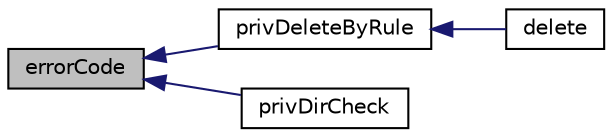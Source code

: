 digraph "errorCode"
{
  edge [fontname="Helvetica",fontsize="10",labelfontname="Helvetica",labelfontsize="10"];
  node [fontname="Helvetica",fontsize="10",shape=record];
  rankdir="LR";
  Node44 [label="errorCode",height=0.2,width=0.4,color="black", fillcolor="grey75", style="filled", fontcolor="black"];
  Node44 -> Node45 [dir="back",color="midnightblue",fontsize="10",style="solid",fontname="Helvetica"];
  Node45 [label="privDeleteByRule",height=0.2,width=0.4,color="black", fillcolor="white", style="filled",URL="$class_pcl_zip.html#ac21c7d0ec65a03bfd942ab89d6a434bf"];
  Node45 -> Node46 [dir="back",color="midnightblue",fontsize="10",style="solid",fontname="Helvetica"];
  Node46 [label="delete",height=0.2,width=0.4,color="black", fillcolor="white", style="filled",URL="$class_pcl_zip.html#a13bdffdd926f26b825ea57066334ff01"];
  Node44 -> Node47 [dir="back",color="midnightblue",fontsize="10",style="solid",fontname="Helvetica"];
  Node47 [label="privDirCheck",height=0.2,width=0.4,color="black", fillcolor="white", style="filled",URL="$class_pcl_zip.html#a5f81721c3c726a80eda3ffb6ae7bd4a2"];
}
